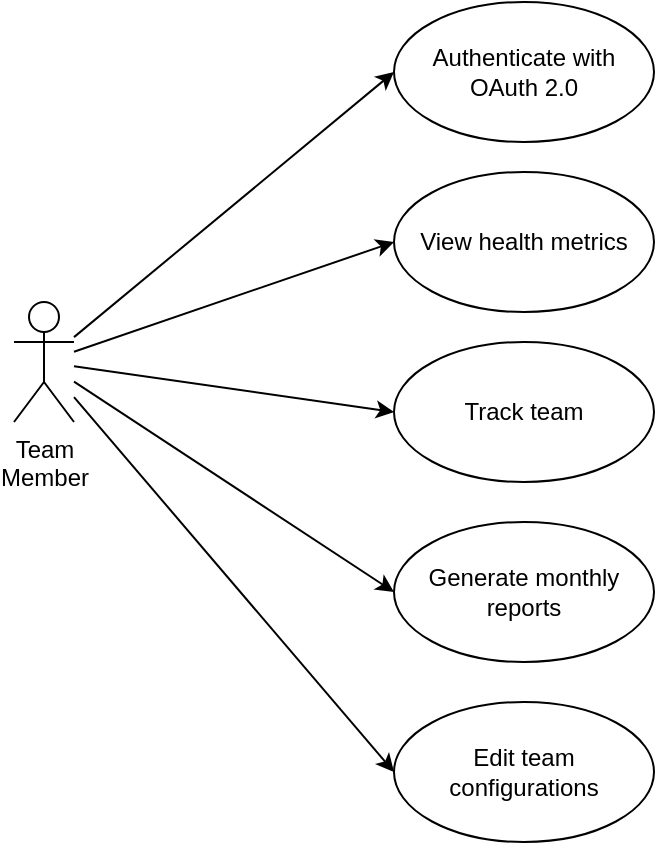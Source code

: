 <mxfile>
    <diagram id="9nv_eFnH3AS84EelzPF3" name="Page-1">
        <mxGraphModel dx="772" dy="375" grid="1" gridSize="10" guides="1" tooltips="1" connect="1" arrows="1" fold="1" page="1" pageScale="1" pageWidth="850" pageHeight="1100" math="0" shadow="0">
            <root>
                <mxCell id="0"/>
                <mxCell id="1" parent="0"/>
                <mxCell id="9" style="edgeStyle=none;html=1;entryX=0;entryY=0.5;entryDx=0;entryDy=0;" parent="1" source="2" target="4" edge="1">
                    <mxGeometry relative="1" as="geometry"/>
                </mxCell>
                <mxCell id="11" style="edgeStyle=none;html=1;entryX=0;entryY=0.5;entryDx=0;entryDy=0;" parent="1" source="2" target="5" edge="1">
                    <mxGeometry relative="1" as="geometry"/>
                </mxCell>
                <mxCell id="12" style="edgeStyle=none;html=1;entryX=0;entryY=0.5;entryDx=0;entryDy=0;" parent="1" source="2" target="7" edge="1">
                    <mxGeometry relative="1" as="geometry"/>
                </mxCell>
                <mxCell id="13" style="edgeStyle=none;html=1;entryX=0;entryY=0.5;entryDx=0;entryDy=0;" parent="1" source="2" target="6" edge="1">
                    <mxGeometry relative="1" as="geometry"/>
                </mxCell>
                <mxCell id="15" style="edgeStyle=none;html=1;entryX=0;entryY=0.5;entryDx=0;entryDy=0;" parent="1" source="2" target="8" edge="1">
                    <mxGeometry relative="1" as="geometry"/>
                </mxCell>
                <mxCell id="2" value="Team&lt;br&gt;Member" style="shape=umlActor;verticalLabelPosition=bottom;verticalAlign=top;html=1;" parent="1" vertex="1">
                    <mxGeometry x="80" y="180" width="30" height="60" as="geometry"/>
                </mxCell>
                <mxCell id="4" value="Authenticate with OAuth 2.0" style="ellipse;whiteSpace=wrap;html=1;" parent="1" vertex="1">
                    <mxGeometry x="270" y="30" width="130" height="70" as="geometry"/>
                </mxCell>
                <mxCell id="5" value="Track team" style="ellipse;whiteSpace=wrap;html=1;" parent="1" vertex="1">
                    <mxGeometry x="270" y="200" width="130" height="70" as="geometry"/>
                </mxCell>
                <mxCell id="6" value="View health metrics" style="ellipse;whiteSpace=wrap;html=1;" parent="1" vertex="1">
                    <mxGeometry x="270" y="115" width="130" height="70" as="geometry"/>
                </mxCell>
                <mxCell id="7" value="Generate monthly reports" style="ellipse;whiteSpace=wrap;html=1;" parent="1" vertex="1">
                    <mxGeometry x="270" y="290" width="130" height="70" as="geometry"/>
                </mxCell>
                <mxCell id="8" value="Edit team configurations" style="ellipse;whiteSpace=wrap;html=1;" parent="1" vertex="1">
                    <mxGeometry x="270" y="380" width="130" height="70" as="geometry"/>
                </mxCell>
            </root>
        </mxGraphModel>
    </diagram>
</mxfile>